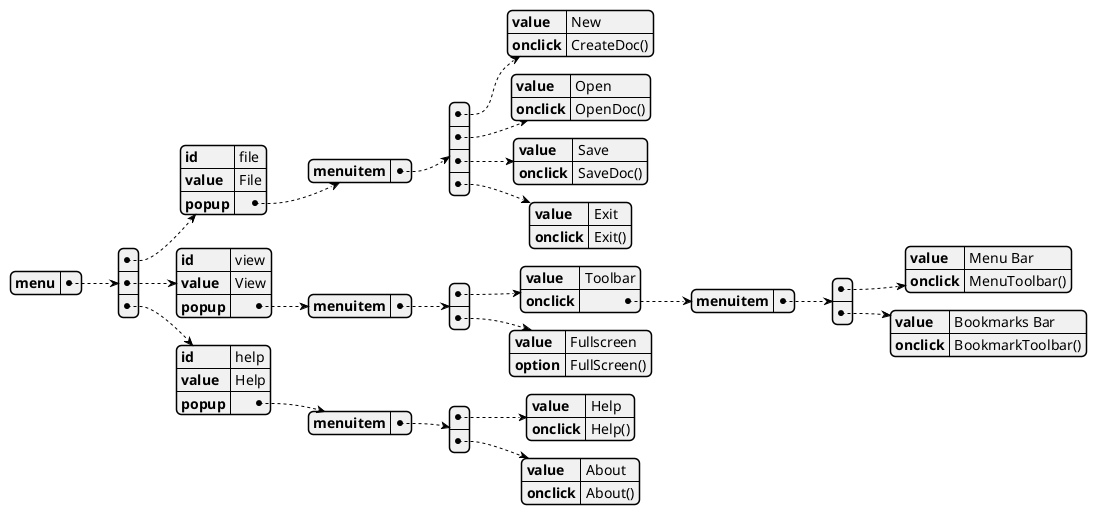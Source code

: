 @startjson
{
  "menu": [
    {
      "id": "file",
      "value": "File",
      "popup": {
        "menuitem": [
          {
            "value": "New",
            "onclick": "CreateDoc()"
          },
          {
            "value": "Open",
            "onclick": "OpenDoc()"
          },
          {
            "value": "Save",
            "onclick": "SaveDoc()"
          },
          {
            "value": "Exit",
            "onclick": "Exit()"
          }
        ]
      }
    },
    {
      "id": "view",
      "value": "View",
      "popup": {
        "menuitem": [
          {
            "value": "Toolbar",
            "onclick": {
              "menuitem": [
                {
                  "value": "Menu Bar",
                  "onclick": "MenuToolbar()"
                },
                {
                  "value": "Bookmarks Bar",
                  "onclick": "BookmarkToolbar()"
                }
              ]
            }
          },
          {
             "value": "Fullscreen",
             "option": "FullScreen()"
          }
        ]
      }
    },
    {
      "id": "help",
      "value": "Help",
      "popup": {
        "menuitem": [
          {
            "value": "Help",
            "onclick": "Help()"
          },
          {
            "value": "About",
            "onclick": "About()"
          }
        ]
      }
    }
  ]
}
@endjson